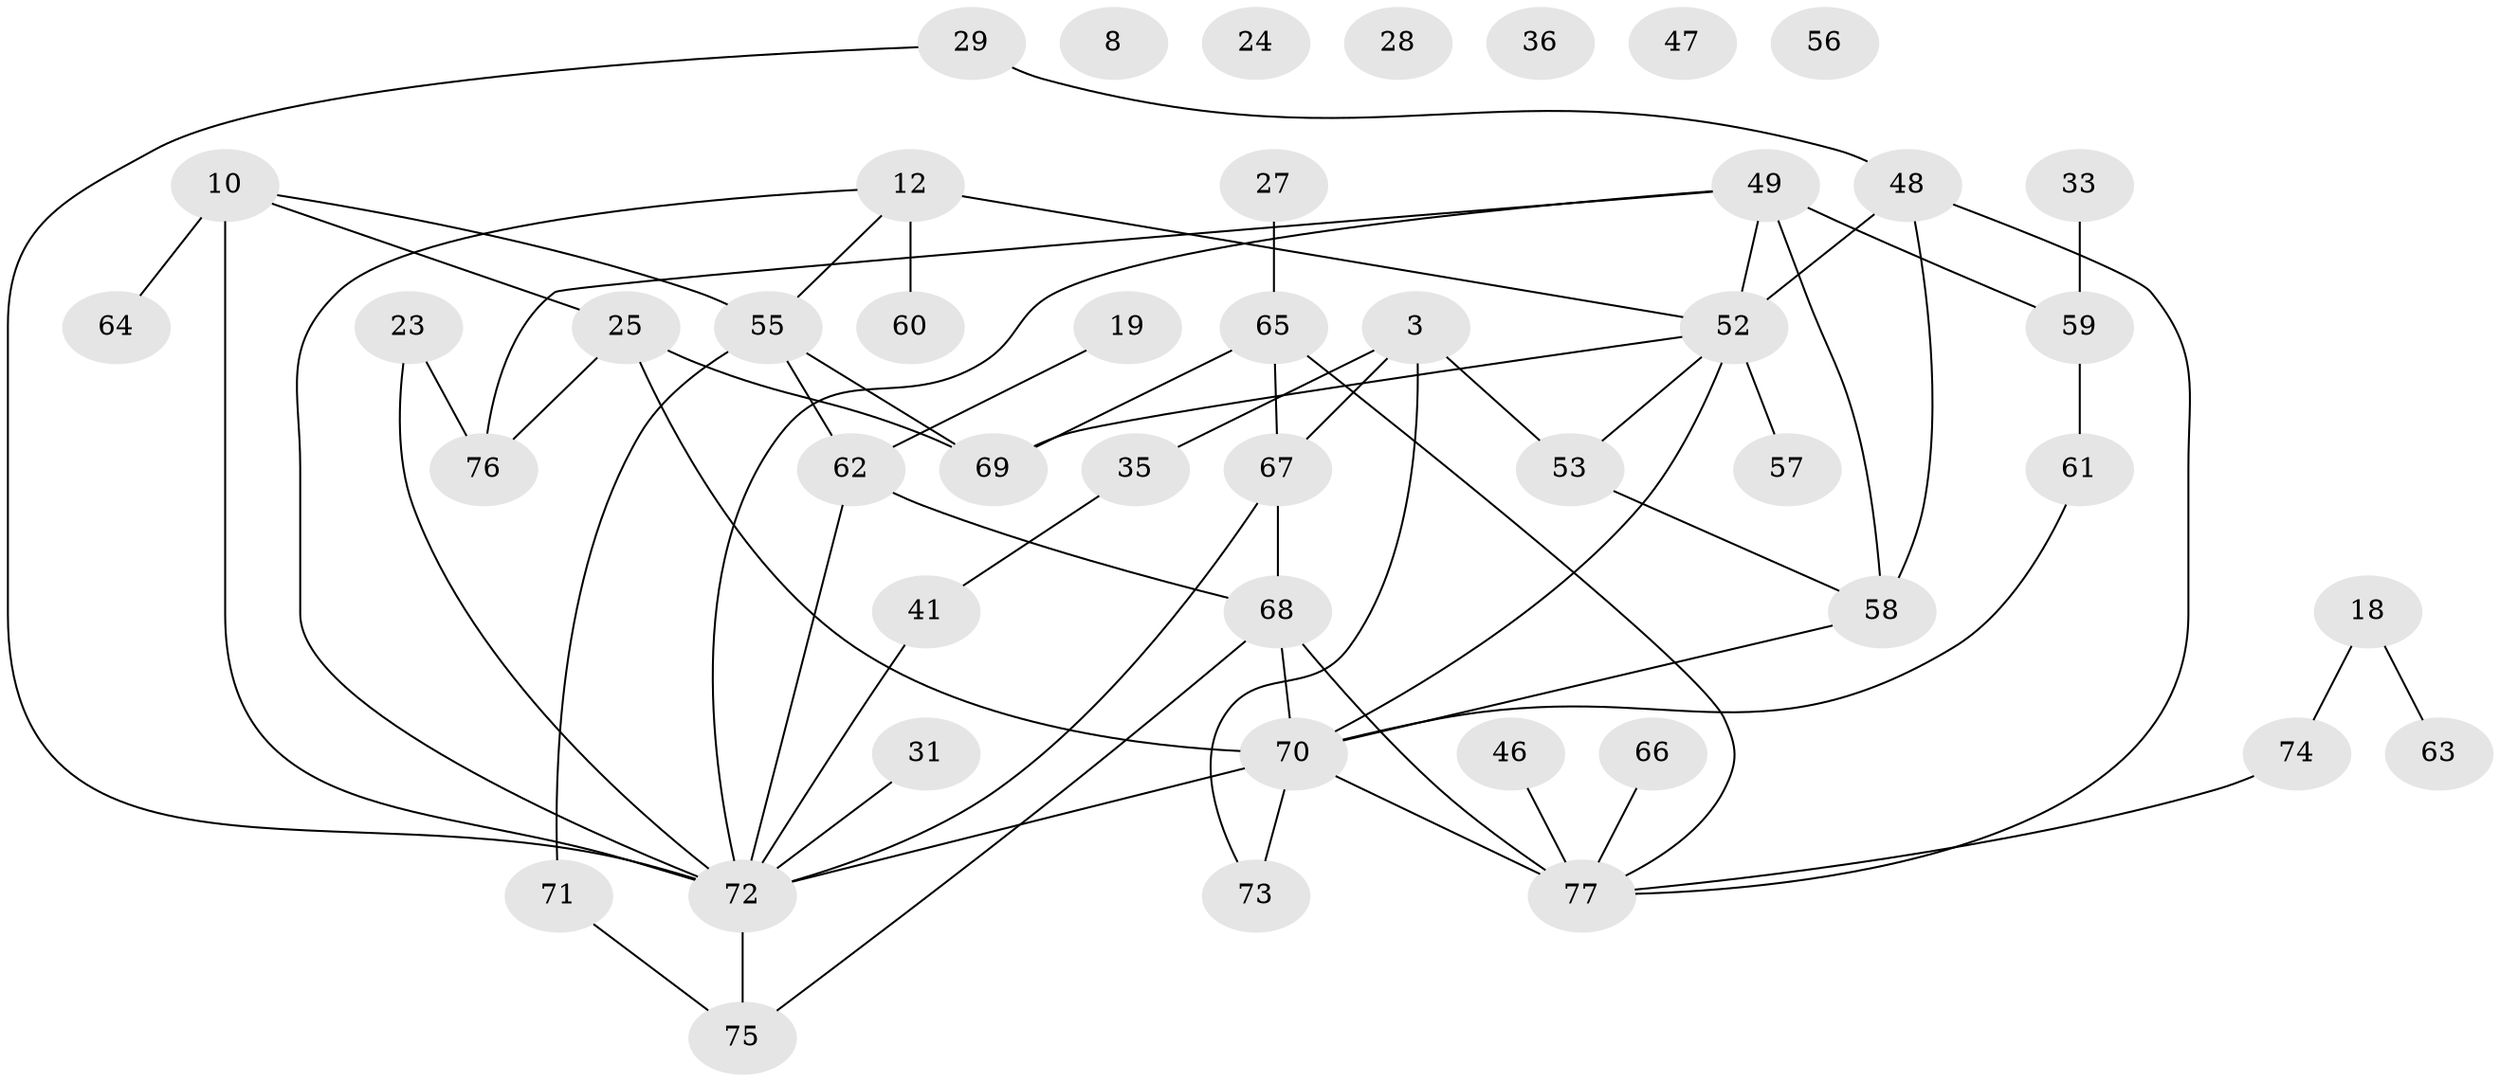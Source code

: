// original degree distribution, {2: 0.24675324675324675, 4: 0.12987012987012986, 5: 0.11688311688311688, 3: 0.24675324675324675, 0: 0.07792207792207792, 1: 0.11688311688311688, 6: 0.03896103896103896, 7: 0.012987012987012988, 8: 0.012987012987012988}
// Generated by graph-tools (version 1.1) at 2025/42/03/04/25 21:42:51]
// undirected, 46 vertices, 64 edges
graph export_dot {
graph [start="1"]
  node [color=gray90,style=filled];
  3;
  8;
  10;
  12;
  18;
  19;
  23;
  24;
  25;
  27;
  28;
  29;
  31;
  33;
  35;
  36;
  41;
  46;
  47;
  48;
  49 [super="+44"];
  52 [super="+20"];
  53;
  55 [super="+42+34+40+9"];
  56;
  57;
  58 [super="+16"];
  59 [super="+51"];
  60;
  61 [super="+30+37"];
  62 [super="+13"];
  63;
  64 [super="+15"];
  65 [super="+43"];
  66;
  67 [super="+17"];
  68 [super="+6"];
  69;
  70 [super="+21+26+32"];
  71;
  72 [super="+54"];
  73;
  74;
  75 [super="+45"];
  76 [super="+5"];
  77;
  3 -- 35;
  3 -- 53;
  3 -- 67 [weight=2];
  3 -- 73;
  10 -- 25;
  10 -- 55;
  10 -- 64 [weight=2];
  10 -- 72;
  12 -- 52 [weight=2];
  12 -- 60;
  12 -- 72;
  12 -- 55;
  18 -- 63;
  18 -- 74;
  19 -- 62;
  23 -- 76;
  23 -- 72;
  25 -- 69;
  25 -- 76 [weight=2];
  25 -- 70;
  27 -- 65;
  29 -- 48;
  29 -- 72;
  31 -- 72;
  33 -- 59;
  35 -- 41;
  41 -- 72;
  46 -- 77;
  48 -- 52 [weight=2];
  48 -- 77;
  48 -- 58;
  49 -- 52 [weight=2];
  49 -- 58 [weight=2];
  49 -- 59 [weight=3];
  49 -- 76;
  49 -- 72;
  52 -- 57;
  52 -- 69;
  52 -- 53;
  52 -- 70;
  53 -- 58;
  55 -- 71;
  55 -- 69;
  55 -- 62;
  58 -- 70 [weight=2];
  59 -- 61 [weight=2];
  61 -- 70;
  62 -- 72 [weight=2];
  62 -- 68;
  65 -- 69;
  65 -- 77;
  65 -- 67;
  66 -- 77;
  67 -- 68 [weight=2];
  67 -- 72;
  68 -- 70;
  68 -- 77 [weight=2];
  68 -- 75;
  70 -- 73;
  70 -- 77;
  70 -- 72 [weight=3];
  71 -- 75;
  72 -- 75;
  74 -- 77;
}

